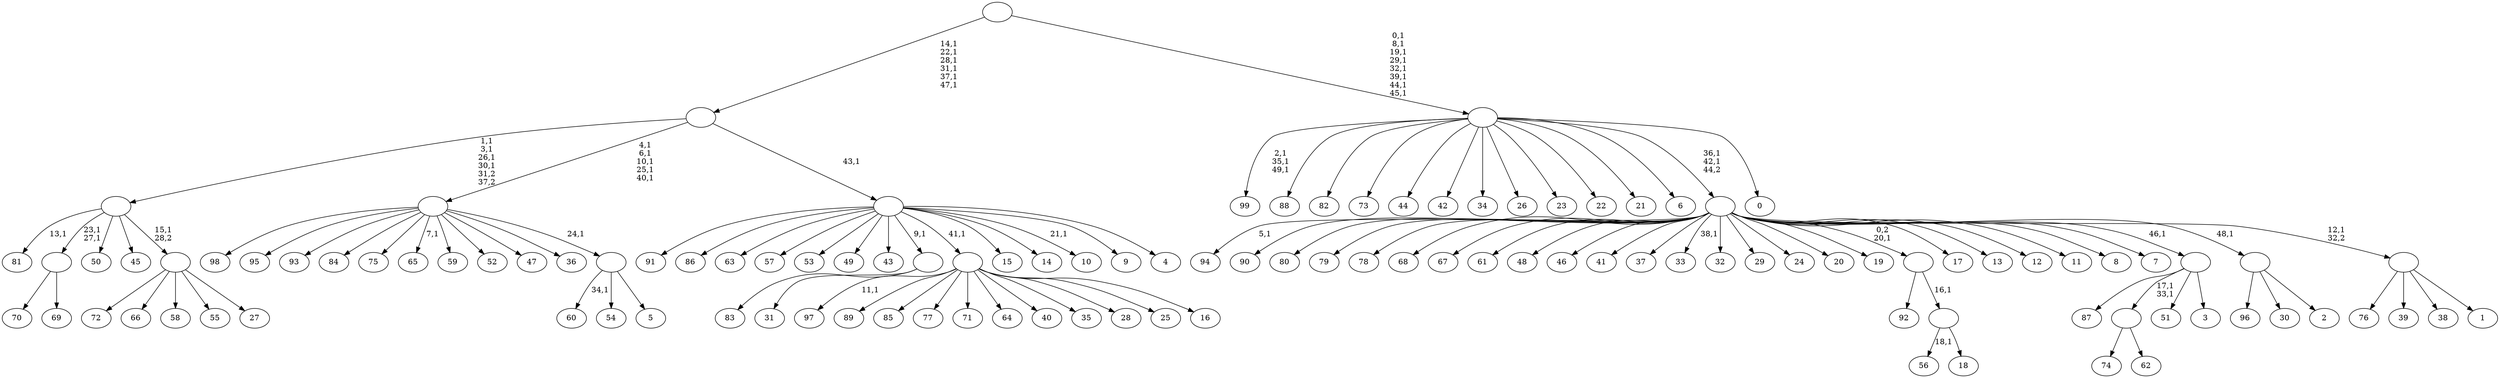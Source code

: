 digraph T {
	150 [label="99"]
	146 [label="98"]
	145 [label="97"]
	143 [label="96"]
	142 [label="95"]
	141 [label="94"]
	139 [label="93"]
	138 [label="92"]
	137 [label="91"]
	136 [label="90"]
	135 [label="89"]
	134 [label="88"]
	133 [label="87"]
	132 [label="86"]
	131 [label="85"]
	130 [label="84"]
	129 [label="83"]
	128 [label="82"]
	127 [label="81"]
	125 [label="80"]
	124 [label="79"]
	123 [label="78"]
	122 [label="77"]
	121 [label="76"]
	120 [label="75"]
	119 [label="74"]
	118 [label="73"]
	117 [label="72"]
	116 [label="71"]
	115 [label="70"]
	114 [label="69"]
	113 [label=""]
	111 [label="68"]
	110 [label="67"]
	109 [label="66"]
	108 [label="65"]
	106 [label="64"]
	105 [label="63"]
	104 [label="62"]
	103 [label=""]
	101 [label="61"]
	100 [label="60"]
	98 [label="59"]
	97 [label="58"]
	96 [label="57"]
	95 [label="56"]
	93 [label="55"]
	92 [label="54"]
	91 [label="53"]
	90 [label="52"]
	89 [label="51"]
	88 [label="50"]
	87 [label="49"]
	86 [label="48"]
	85 [label="47"]
	84 [label="46"]
	83 [label="45"]
	82 [label="44"]
	81 [label="43"]
	80 [label="42"]
	79 [label="41"]
	78 [label="40"]
	77 [label="39"]
	76 [label="38"]
	75 [label="37"]
	74 [label="36"]
	73 [label="35"]
	72 [label="34"]
	71 [label="33"]
	69 [label="32"]
	68 [label="31"]
	67 [label=""]
	66 [label="30"]
	65 [label="29"]
	64 [label="28"]
	63 [label="27"]
	62 [label=""]
	61 [label=""]
	57 [label="26"]
	56 [label="25"]
	55 [label="24"]
	54 [label="23"]
	53 [label="22"]
	52 [label="21"]
	51 [label="20"]
	50 [label="19"]
	49 [label="18"]
	48 [label=""]
	47 [label=""]
	46 [label="17"]
	45 [label="16"]
	44 [label=""]
	43 [label="15"]
	42 [label="14"]
	41 [label="13"]
	40 [label="12"]
	39 [label="11"]
	38 [label="10"]
	36 [label="9"]
	35 [label="8"]
	34 [label="7"]
	33 [label="6"]
	32 [label="5"]
	31 [label=""]
	30 [label=""]
	25 [label="4"]
	24 [label=""]
	23 [label=""]
	17 [label="3"]
	16 [label=""]
	15 [label="2"]
	14 [label=""]
	13 [label="1"]
	12 [label=""]
	11 [label=""]
	9 [label="0"]
	8 [label=""]
	0 [label=""]
	113 -> 115 [label=""]
	113 -> 114 [label=""]
	103 -> 119 [label=""]
	103 -> 104 [label=""]
	67 -> 129 [label=""]
	67 -> 68 [label=""]
	62 -> 117 [label=""]
	62 -> 109 [label=""]
	62 -> 97 [label=""]
	62 -> 93 [label=""]
	62 -> 63 [label=""]
	61 -> 113 [label="23,1\n27,1"]
	61 -> 127 [label="13,1"]
	61 -> 88 [label=""]
	61 -> 83 [label=""]
	61 -> 62 [label="15,1\n28,2"]
	48 -> 95 [label="18,1"]
	48 -> 49 [label=""]
	47 -> 138 [label=""]
	47 -> 48 [label="16,1"]
	44 -> 145 [label="11,1"]
	44 -> 135 [label=""]
	44 -> 131 [label=""]
	44 -> 122 [label=""]
	44 -> 116 [label=""]
	44 -> 106 [label=""]
	44 -> 78 [label=""]
	44 -> 73 [label=""]
	44 -> 64 [label=""]
	44 -> 56 [label=""]
	44 -> 45 [label=""]
	31 -> 100 [label="34,1"]
	31 -> 92 [label=""]
	31 -> 32 [label=""]
	30 -> 108 [label="7,1"]
	30 -> 146 [label=""]
	30 -> 142 [label=""]
	30 -> 139 [label=""]
	30 -> 130 [label=""]
	30 -> 120 [label=""]
	30 -> 98 [label=""]
	30 -> 90 [label=""]
	30 -> 85 [label=""]
	30 -> 74 [label=""]
	30 -> 31 [label="24,1"]
	24 -> 38 [label="21,1"]
	24 -> 137 [label=""]
	24 -> 132 [label=""]
	24 -> 105 [label=""]
	24 -> 96 [label=""]
	24 -> 91 [label=""]
	24 -> 87 [label=""]
	24 -> 81 [label=""]
	24 -> 67 [label="9,1"]
	24 -> 44 [label="41,1"]
	24 -> 43 [label=""]
	24 -> 42 [label=""]
	24 -> 36 [label=""]
	24 -> 25 [label=""]
	23 -> 30 [label="4,1\n6,1\n10,1\n25,1\n40,1"]
	23 -> 61 [label="1,1\n3,1\n26,1\n30,1\n31,2\n37,2"]
	23 -> 24 [label="43,1"]
	16 -> 103 [label="17,1\n33,1"]
	16 -> 133 [label=""]
	16 -> 89 [label=""]
	16 -> 17 [label=""]
	14 -> 143 [label=""]
	14 -> 66 [label=""]
	14 -> 15 [label=""]
	12 -> 121 [label=""]
	12 -> 77 [label=""]
	12 -> 76 [label=""]
	12 -> 13 [label=""]
	11 -> 71 [label="38,1"]
	11 -> 141 [label="5,1"]
	11 -> 136 [label=""]
	11 -> 125 [label=""]
	11 -> 124 [label=""]
	11 -> 123 [label=""]
	11 -> 111 [label=""]
	11 -> 110 [label=""]
	11 -> 101 [label=""]
	11 -> 86 [label=""]
	11 -> 84 [label=""]
	11 -> 79 [label=""]
	11 -> 75 [label=""]
	11 -> 69 [label=""]
	11 -> 65 [label=""]
	11 -> 55 [label=""]
	11 -> 51 [label=""]
	11 -> 50 [label=""]
	11 -> 47 [label="0,2\n20,1"]
	11 -> 46 [label=""]
	11 -> 41 [label=""]
	11 -> 40 [label=""]
	11 -> 39 [label=""]
	11 -> 35 [label=""]
	11 -> 34 [label=""]
	11 -> 16 [label="46,1"]
	11 -> 14 [label="48,1"]
	11 -> 12 [label="12,1\n32,2"]
	8 -> 11 [label="36,1\n42,1\n44,2"]
	8 -> 150 [label="2,1\n35,1\n49,1"]
	8 -> 134 [label=""]
	8 -> 128 [label=""]
	8 -> 118 [label=""]
	8 -> 82 [label=""]
	8 -> 80 [label=""]
	8 -> 72 [label=""]
	8 -> 57 [label=""]
	8 -> 54 [label=""]
	8 -> 53 [label=""]
	8 -> 52 [label=""]
	8 -> 33 [label=""]
	8 -> 9 [label=""]
	0 -> 8 [label="0,1\n8,1\n19,1\n29,1\n32,1\n39,1\n44,1\n45,1"]
	0 -> 23 [label="14,1\n22,1\n28,1\n31,1\n37,1\n47,1"]
}
